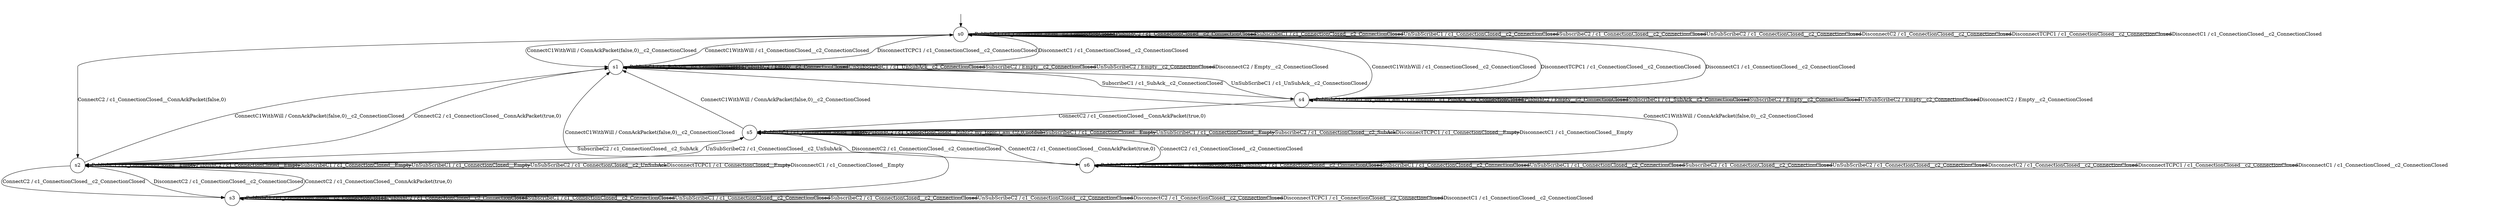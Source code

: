 digraph g {
__start0 [label="" shape="none"];

	s0 [shape="circle" label="s0"];
	s1 [shape="circle" label="s1"];
	s2 [shape="circle" label="s2"];
	s3 [shape="circle" label="s3"];
	s4 [shape="circle" label="s4"];
	s5 [shape="circle" label="s5"];
	s6 [shape="circle" label="s6"];
	s0 -> s2 [label="ConnectC2 / c1_ConnectionClosed__ConnAckPacket(false,0)"];
	s0 -> s1 [label="ConnectC1WithWill / ConnAckPacket(false,0)__c2_ConnectionClosed"];
	s0 -> s0 [label="PublishC1 / c1_ConnectionClosed__c2_ConnectionClosed"];
	s0 -> s0 [label="PublishC2 / c1_ConnectionClosed__c2_ConnectionClosed"];
	s0 -> s0 [label="SubscribeC1 / c1_ConnectionClosed__c2_ConnectionClosed"];
	s0 -> s0 [label="UnSubScribeC1 / c1_ConnectionClosed__c2_ConnectionClosed"];
	s0 -> s0 [label="SubscribeC2 / c1_ConnectionClosed__c2_ConnectionClosed"];
	s0 -> s0 [label="UnSubScribeC2 / c1_ConnectionClosed__c2_ConnectionClosed"];
	s0 -> s0 [label="DisconnectC2 / c1_ConnectionClosed__c2_ConnectionClosed"];
	s0 -> s0 [label="DisconnectTCPC1 / c1_ConnectionClosed__c2_ConnectionClosed"];
	s0 -> s0 [label="DisconnectC1 / c1_ConnectionClosed__c2_ConnectionClosed"];
	s1 -> s2 [label="ConnectC2 / c1_ConnectionClosed__ConnAckPacket(true,0)"];
	s1 -> s0 [label="ConnectC1WithWill / c1_ConnectionClosed__c2_ConnectionClosed"];
	s1 -> s1 [label="PublishC1 / c1_PubAck__c2_ConnectionClosed"];
	s1 -> s1 [label="PublishC2 / Empty__c2_ConnectionClosed"];
	s1 -> s4 [label="SubscribeC1 / c1_SubAck__c2_ConnectionClosed"];
	s1 -> s1 [label="UnSubScribeC1 / c1_UnSubAck__c2_ConnectionClosed"];
	s1 -> s1 [label="SubscribeC2 / Empty__c2_ConnectionClosed"];
	s1 -> s1 [label="UnSubScribeC2 / Empty__c2_ConnectionClosed"];
	s1 -> s1 [label="DisconnectC2 / Empty__c2_ConnectionClosed"];
	s1 -> s0 [label="DisconnectTCPC1 / c1_ConnectionClosed__c2_ConnectionClosed"];
	s1 -> s0 [label="DisconnectC1 / c1_ConnectionClosed__c2_ConnectionClosed"];
	s2 -> s3 [label="ConnectC2 / c1_ConnectionClosed__c2_ConnectionClosed"];
	s2 -> s1 [label="ConnectC1WithWill / ConnAckPacket(false,0)__c2_ConnectionClosed"];
	s2 -> s2 [label="PublishC1 / c1_ConnectionClosed__Empty"];
	s2 -> s2 [label="PublishC2 / c1_ConnectionClosed__Empty"];
	s2 -> s2 [label="SubscribeC1 / c1_ConnectionClosed__Empty"];
	s2 -> s2 [label="UnSubScribeC1 / c1_ConnectionClosed__Empty"];
	s2 -> s5 [label="SubscribeC2 / c1_ConnectionClosed__c2_SubAck"];
	s2 -> s2 [label="UnSubScribeC2 / c1_ConnectionClosed__c2_UnSubAck"];
	s2 -> s3 [label="DisconnectC2 / c1_ConnectionClosed__c2_ConnectionClosed"];
	s2 -> s2 [label="DisconnectTCPC1 / c1_ConnectionClosed__Empty"];
	s2 -> s2 [label="DisconnectC1 / c1_ConnectionClosed__Empty"];
	s3 -> s2 [label="ConnectC2 / c1_ConnectionClosed__ConnAckPacket(true,0)"];
	s3 -> s1 [label="ConnectC1WithWill / ConnAckPacket(false,0)__c2_ConnectionClosed"];
	s3 -> s3 [label="PublishC1 / c1_ConnectionClosed__c2_ConnectionClosed"];
	s3 -> s3 [label="PublishC2 / c1_ConnectionClosed__c2_ConnectionClosed"];
	s3 -> s3 [label="SubscribeC1 / c1_ConnectionClosed__c2_ConnectionClosed"];
	s3 -> s3 [label="UnSubScribeC1 / c1_ConnectionClosed__c2_ConnectionClosed"];
	s3 -> s3 [label="SubscribeC2 / c1_ConnectionClosed__c2_ConnectionClosed"];
	s3 -> s3 [label="UnSubScribeC2 / c1_ConnectionClosed__c2_ConnectionClosed"];
	s3 -> s3 [label="DisconnectC2 / c1_ConnectionClosed__c2_ConnectionClosed"];
	s3 -> s3 [label="DisconnectTCPC1 / c1_ConnectionClosed__c2_ConnectionClosed"];
	s3 -> s3 [label="DisconnectC1 / c1_ConnectionClosed__c2_ConnectionClosed"];
	s4 -> s5 [label="ConnectC2 / c1_ConnectionClosed__ConnAckPacket(true,0)"];
	s4 -> s0 [label="ConnectC1WithWill / c1_ConnectionClosed__c2_ConnectionClosed"];
	s4 -> s4 [label="PublishC1 / Pub(c1,my_topic,i_am_C1,0,notdub)__c1_PubAck__c2_ConnectionClosed"];
	s4 -> s4 [label="PublishC2 / Empty__c2_ConnectionClosed"];
	s4 -> s4 [label="SubscribeC1 / c1_SubAck__c2_ConnectionClosed"];
	s4 -> s1 [label="UnSubScribeC1 / c1_UnSubAck__c2_ConnectionClosed"];
	s4 -> s4 [label="SubscribeC2 / Empty__c2_ConnectionClosed"];
	s4 -> s4 [label="UnSubScribeC2 / Empty__c2_ConnectionClosed"];
	s4 -> s4 [label="DisconnectC2 / Empty__c2_ConnectionClosed"];
	s4 -> s0 [label="DisconnectTCPC1 / c1_ConnectionClosed__c2_ConnectionClosed"];
	s4 -> s0 [label="DisconnectC1 / c1_ConnectionClosed__c2_ConnectionClosed"];
	s5 -> s6 [label="ConnectC2 / c1_ConnectionClosed__c2_ConnectionClosed"];
	s5 -> s1 [label="ConnectC1WithWill / ConnAckPacket(false,0)__c2_ConnectionClosed"];
	s5 -> s5 [label="PublishC1 / c1_ConnectionClosed__Empty"];
	s5 -> s5 [label="PublishC2 / c1_ConnectionClosed__Pub(c2,my_topic,i_am_C2,0,notdub)"];
	s5 -> s5 [label="SubscribeC1 / c1_ConnectionClosed__Empty"];
	s5 -> s5 [label="UnSubScribeC1 / c1_ConnectionClosed__Empty"];
	s5 -> s5 [label="SubscribeC2 / c1_ConnectionClosed__c2_SubAck"];
	s5 -> s2 [label="UnSubScribeC2 / c1_ConnectionClosed__c2_UnSubAck"];
	s5 -> s6 [label="DisconnectC2 / c1_ConnectionClosed__c2_ConnectionClosed"];
	s5 -> s5 [label="DisconnectTCPC1 / c1_ConnectionClosed__Empty"];
	s5 -> s5 [label="DisconnectC1 / c1_ConnectionClosed__Empty"];
	s6 -> s5 [label="ConnectC2 / c1_ConnectionClosed__ConnAckPacket(true,0)"];
	s6 -> s1 [label="ConnectC1WithWill / ConnAckPacket(false,0)__c2_ConnectionClosed"];
	s6 -> s6 [label="PublishC1 / c1_ConnectionClosed__c2_ConnectionClosed"];
	s6 -> s6 [label="PublishC2 / c1_ConnectionClosed__c2_ConnectionClosed"];
	s6 -> s6 [label="SubscribeC1 / c1_ConnectionClosed__c2_ConnectionClosed"];
	s6 -> s6 [label="UnSubScribeC1 / c1_ConnectionClosed__c2_ConnectionClosed"];
	s6 -> s6 [label="SubscribeC2 / c1_ConnectionClosed__c2_ConnectionClosed"];
	s6 -> s6 [label="UnSubScribeC2 / c1_ConnectionClosed__c2_ConnectionClosed"];
	s6 -> s6 [label="DisconnectC2 / c1_ConnectionClosed__c2_ConnectionClosed"];
	s6 -> s6 [label="DisconnectTCPC1 / c1_ConnectionClosed__c2_ConnectionClosed"];
	s6 -> s6 [label="DisconnectC1 / c1_ConnectionClosed__c2_ConnectionClosed"];

__start0 -> s0;
}

